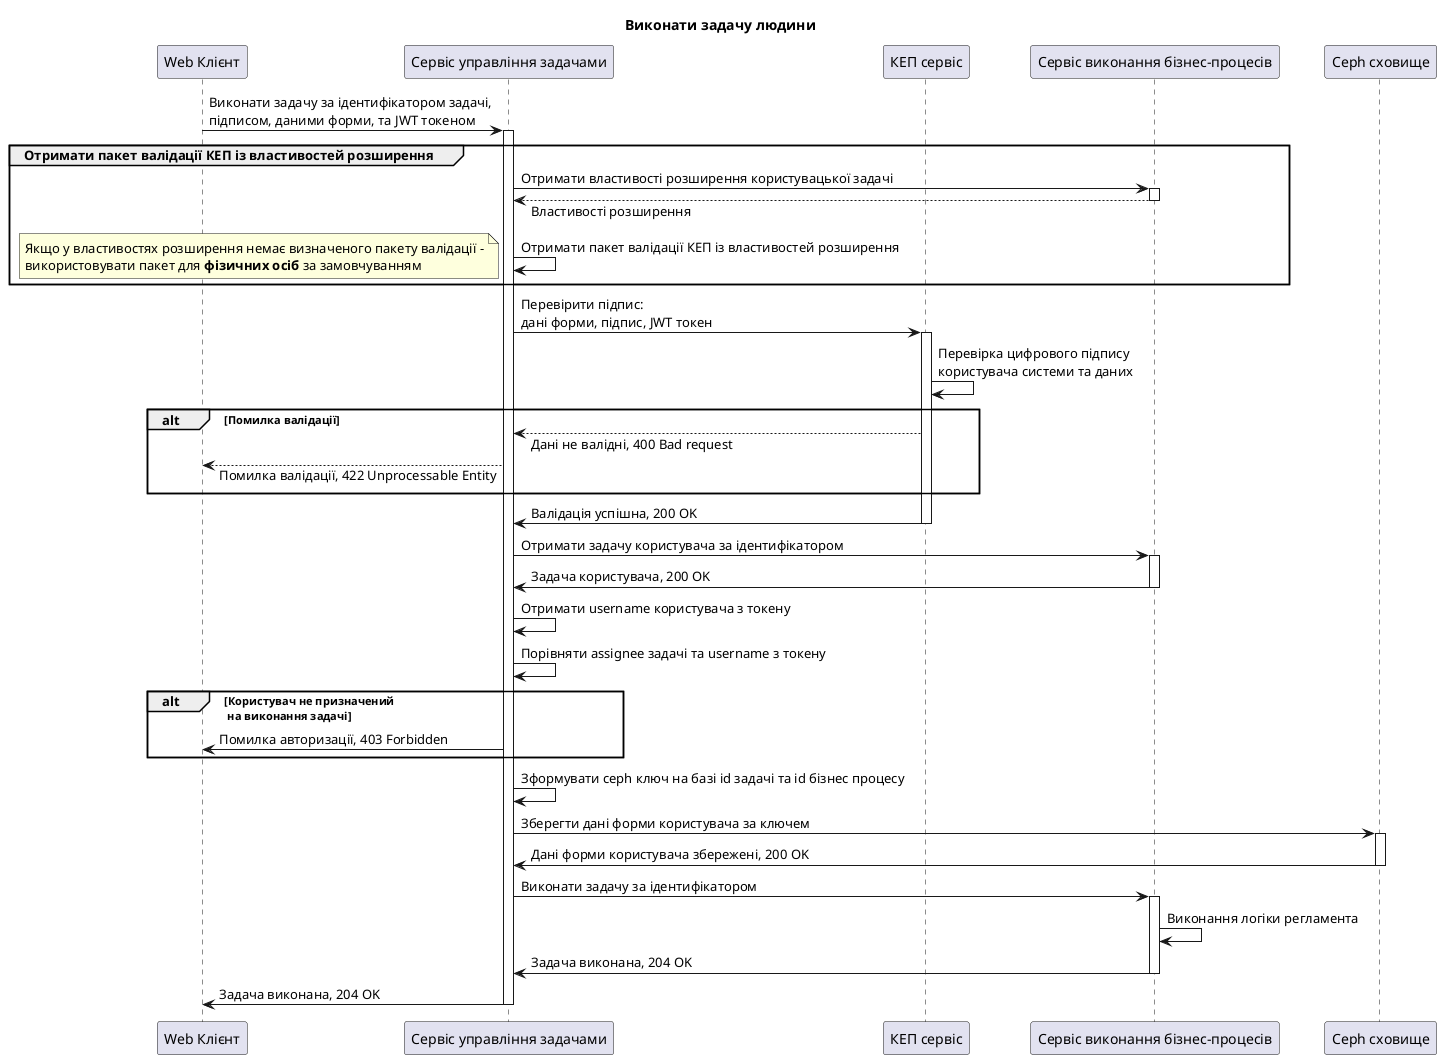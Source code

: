 @startuml
participant "Web Клієнт" as client  order 10
participant "Сервіс управління задачами" as service  order 20
participant "КЕП сервіс" as digital_ops  order 30
participant "Cервіс виконання бізнес-процесів" as bpms order 40
participant "Ceph сховище" as ceph order 50
skinparam responseMessageBelowArrow true

title Виконати задачу людини
    client -> service: Виконати задачу за ідентифікатором задачі,\nпідписом, даними форми, та JWT токеном
    activate service
      group Отримати пакет валідації КЕП із властивостей розширення
        service -> bpms : Отримати властивості розширення користувацької задачі
        activate bpms
          service <-- bpms : Властивості розширення
          deactivate bpms
        service -> service : Отримати пакет валідації КЕП із властивостей розширення
        note left
          Якщо у властивостях розширення немає визначеного пакету валідації -
          використовувати пакет для **фізичних осіб** за замовчуванням
        end note
      end
      service -> digital_ops: Перевірити підпис:\nдані форми, підпис, JWT токен
      activate digital_ops
        digital_ops -> digital_ops: Перевірка цифрового підпису\nкористувача системи та даних
        alt Помилка валідації
            service <-- digital_ops: Дані не валідні, 400 Bad request
            client <-- service: Помилка валідації, 422 Unprocessable Entity
        end
        digital_ops -> service: Валідація успішна, 200 OK
      deactivate digital_ops
      service -> bpms: Отримати задачу користувача за ідентифікатором
      activate bpms
        bpms -> service: Задача користувача, 200 OK
      deactivate bpms
      service -> service: Отримати username користувача з токену
      service -> service: Порівняти assignee задачі та username з токену
      alt Користувач не призначений\n на виконання задачі
        service -> client: Помилка авторизації, 403 Forbidden
      end
      service -> service: Зформувати ceph ключ на базі id задачі та id бізнес процесу
      service -> ceph: Зберегти дані форми користувача за ключем
      activate ceph
        ceph -> service: Дані форми користувача збережені, 200 OK
      deactivate ceph
      service -> bpms: Виконати задачу за ідентифікатором
      activate bpms
        bpms -> bpms: Виконання логіки регламента
        bpms -> service: Задача виконана, 204 OK
      deactivate bpms
      service -> client: Задача виконана, 204 OK
    deactivate service
@enduml